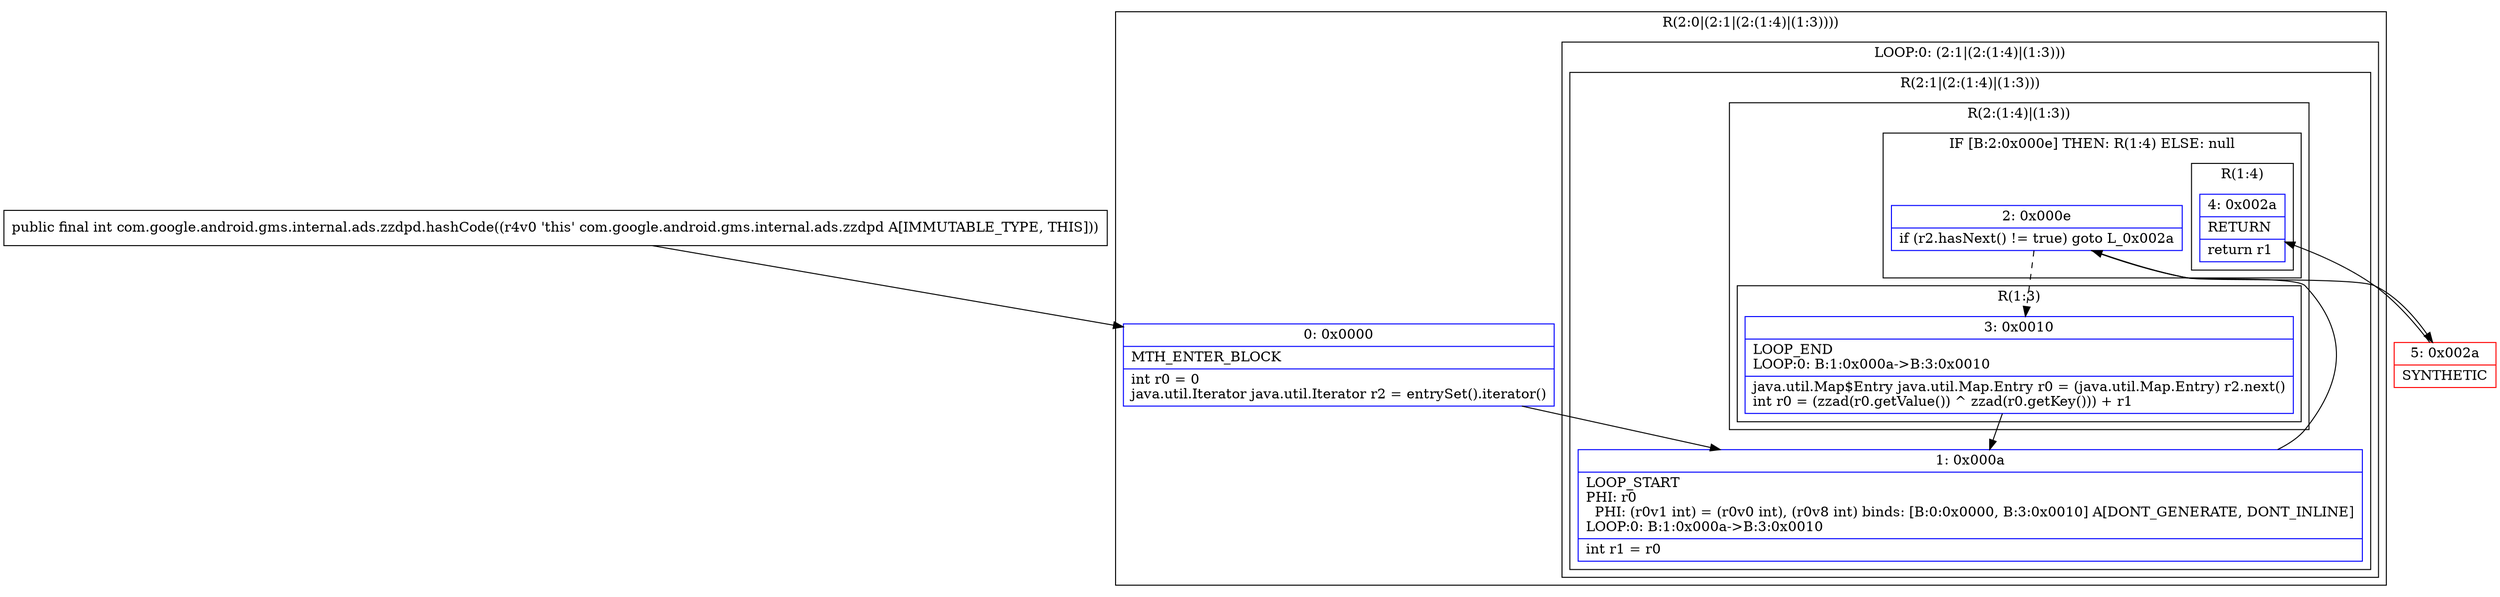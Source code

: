 digraph "CFG forcom.google.android.gms.internal.ads.zzdpd.hashCode()I" {
subgraph cluster_Region_406684739 {
label = "R(2:0|(2:1|(2:(1:4)|(1:3))))";
node [shape=record,color=blue];
Node_0 [shape=record,label="{0\:\ 0x0000|MTH_ENTER_BLOCK\l|int r0 = 0\ljava.util.Iterator java.util.Iterator r2 = entrySet().iterator()\l}"];
subgraph cluster_LoopRegion_1509513124 {
label = "LOOP:0: (2:1|(2:(1:4)|(1:3)))";
node [shape=record,color=blue];
subgraph cluster_Region_1352752071 {
label = "R(2:1|(2:(1:4)|(1:3)))";
node [shape=record,color=blue];
Node_1 [shape=record,label="{1\:\ 0x000a|LOOP_START\lPHI: r0 \l  PHI: (r0v1 int) = (r0v0 int), (r0v8 int) binds: [B:0:0x0000, B:3:0x0010] A[DONT_GENERATE, DONT_INLINE]\lLOOP:0: B:1:0x000a\-\>B:3:0x0010\l|int r1 = r0\l}"];
subgraph cluster_Region_1073292960 {
label = "R(2:(1:4)|(1:3))";
node [shape=record,color=blue];
subgraph cluster_IfRegion_1400068009 {
label = "IF [B:2:0x000e] THEN: R(1:4) ELSE: null";
node [shape=record,color=blue];
Node_2 [shape=record,label="{2\:\ 0x000e|if (r2.hasNext() != true) goto L_0x002a\l}"];
subgraph cluster_Region_655941144 {
label = "R(1:4)";
node [shape=record,color=blue];
Node_4 [shape=record,label="{4\:\ 0x002a|RETURN\l|return r1\l}"];
}
}
subgraph cluster_Region_1660981735 {
label = "R(1:3)";
node [shape=record,color=blue];
Node_3 [shape=record,label="{3\:\ 0x0010|LOOP_END\lLOOP:0: B:1:0x000a\-\>B:3:0x0010\l|java.util.Map$Entry java.util.Map.Entry r0 = (java.util.Map.Entry) r2.next()\lint r0 = (zzad(r0.getValue()) ^ zzad(r0.getKey())) + r1\l}"];
}
}
}
}
}
Node_5 [shape=record,color=red,label="{5\:\ 0x002a|SYNTHETIC\l}"];
MethodNode[shape=record,label="{public final int com.google.android.gms.internal.ads.zzdpd.hashCode((r4v0 'this' com.google.android.gms.internal.ads.zzdpd A[IMMUTABLE_TYPE, THIS])) }"];
MethodNode -> Node_0;
Node_0 -> Node_1;
Node_1 -> Node_2;
Node_2 -> Node_3[style=dashed];
Node_2 -> Node_5;
Node_3 -> Node_1;
Node_5 -> Node_4;
}

